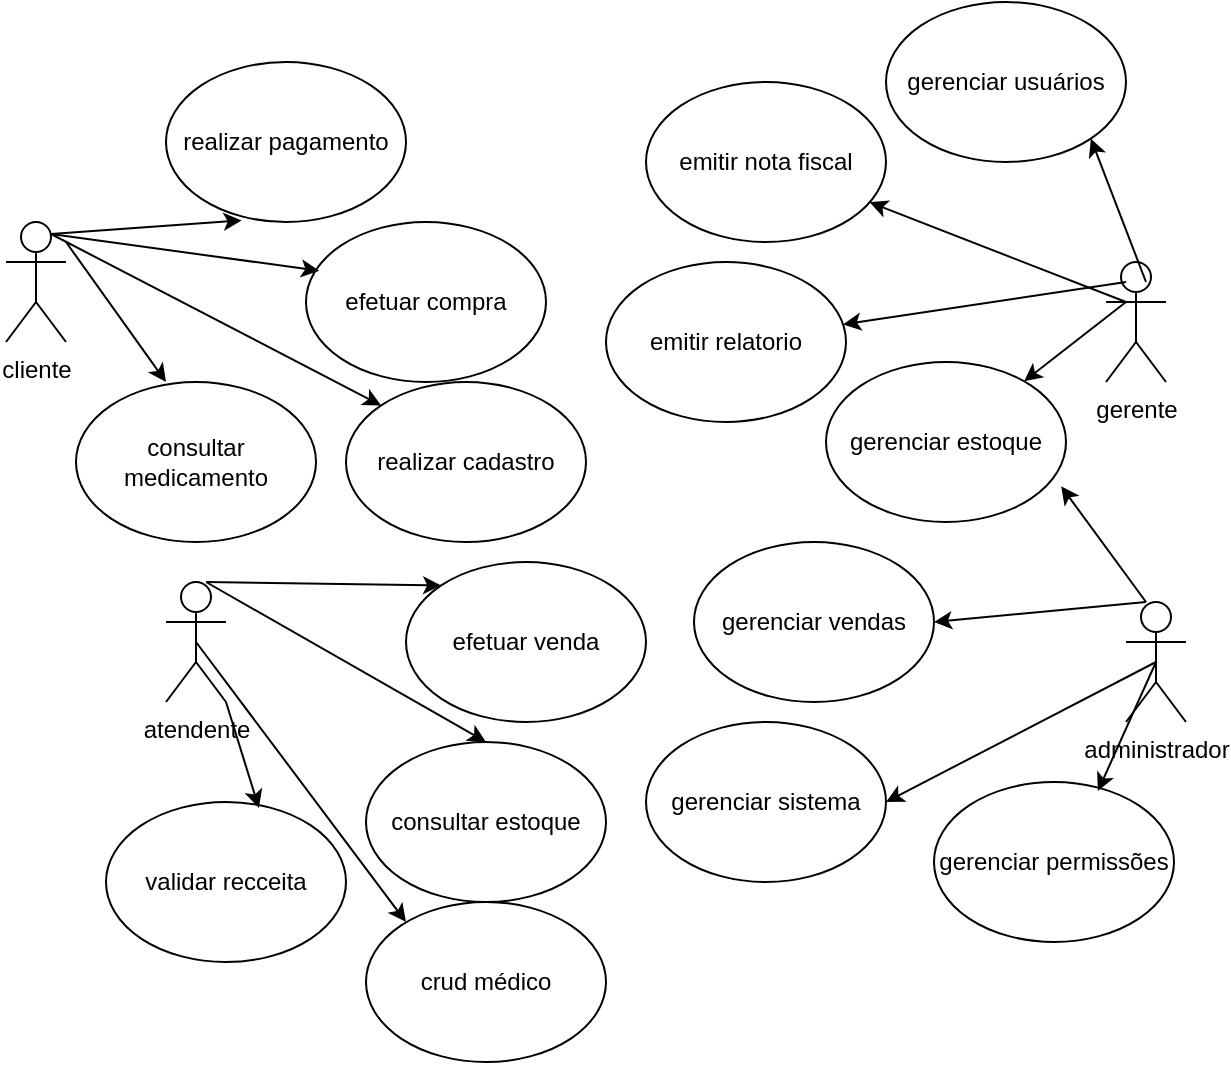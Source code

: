 <mxfile version="26.1.1" pages="2">
  <diagram name="Página-1" id="wROxsZGVEmlXnHqlSQ6z">
    <mxGraphModel dx="1035" dy="1710" grid="1" gridSize="10" guides="1" tooltips="1" connect="1" arrows="1" fold="1" page="1" pageScale="1" pageWidth="827" pageHeight="1169" math="0" shadow="0">
      <root>
        <mxCell id="0" />
        <mxCell id="1" parent="0" />
        <mxCell id="Ynb8AT1KF-mLKlfd4uaw-1" value="administrador" style="shape=umlActor;verticalLabelPosition=bottom;verticalAlign=top;html=1;outlineConnect=0;" vertex="1" parent="1">
          <mxGeometry x="630" y="290" width="30" height="60" as="geometry" />
        </mxCell>
        <mxCell id="Ynb8AT1KF-mLKlfd4uaw-2" value="gerente" style="shape=umlActor;verticalLabelPosition=bottom;verticalAlign=top;html=1;outlineConnect=0;" vertex="1" parent="1">
          <mxGeometry x="620" y="120" width="30" height="60" as="geometry" />
        </mxCell>
        <mxCell id="Ynb8AT1KF-mLKlfd4uaw-3" value="atendente" style="shape=umlActor;verticalLabelPosition=bottom;verticalAlign=top;html=1;outlineConnect=0;" vertex="1" parent="1">
          <mxGeometry x="150" y="280" width="30" height="60" as="geometry" />
        </mxCell>
        <mxCell id="Ynb8AT1KF-mLKlfd4uaw-4" value="cliente" style="shape=umlActor;verticalLabelPosition=bottom;verticalAlign=top;html=1;outlineConnect=0;" vertex="1" parent="1">
          <mxGeometry x="70" y="100" width="30" height="60" as="geometry" />
        </mxCell>
        <mxCell id="Ynb8AT1KF-mLKlfd4uaw-7" value="realizar cadastro" style="ellipse;whiteSpace=wrap;html=1;" vertex="1" parent="1">
          <mxGeometry x="240" y="180" width="120" height="80" as="geometry" />
        </mxCell>
        <mxCell id="Ynb8AT1KF-mLKlfd4uaw-8" value="realizar pagamento" style="ellipse;whiteSpace=wrap;html=1;" vertex="1" parent="1">
          <mxGeometry x="150" y="20" width="120" height="80" as="geometry" />
        </mxCell>
        <mxCell id="Ynb8AT1KF-mLKlfd4uaw-9" value="consultar estoque" style="ellipse;whiteSpace=wrap;html=1;" vertex="1" parent="1">
          <mxGeometry x="250" y="360" width="120" height="80" as="geometry" />
        </mxCell>
        <mxCell id="Ynb8AT1KF-mLKlfd4uaw-10" value="efetuar compra" style="ellipse;whiteSpace=wrap;html=1;" vertex="1" parent="1">
          <mxGeometry x="220" y="100" width="120" height="80" as="geometry" />
        </mxCell>
        <mxCell id="Ynb8AT1KF-mLKlfd4uaw-11" value="efetuar venda" style="ellipse;whiteSpace=wrap;html=1;" vertex="1" parent="1">
          <mxGeometry x="270" y="270" width="120" height="80" as="geometry" />
        </mxCell>
        <mxCell id="Ynb8AT1KF-mLKlfd4uaw-12" value="emitir nota fiscal" style="ellipse;whiteSpace=wrap;html=1;" vertex="1" parent="1">
          <mxGeometry x="390" y="30" width="120" height="80" as="geometry" />
        </mxCell>
        <mxCell id="Ynb8AT1KF-mLKlfd4uaw-13" value="gerenciar estoque" style="ellipse;whiteSpace=wrap;html=1;" vertex="1" parent="1">
          <mxGeometry x="480" y="170" width="120" height="80" as="geometry" />
        </mxCell>
        <mxCell id="Ynb8AT1KF-mLKlfd4uaw-14" value="gerenciar vendas" style="ellipse;whiteSpace=wrap;html=1;" vertex="1" parent="1">
          <mxGeometry x="414" y="260" width="120" height="80" as="geometry" />
        </mxCell>
        <mxCell id="Ynb8AT1KF-mLKlfd4uaw-15" value="emitir relatorio" style="ellipse;whiteSpace=wrap;html=1;" vertex="1" parent="1">
          <mxGeometry x="370" y="120" width="120" height="80" as="geometry" />
        </mxCell>
        <mxCell id="Ynb8AT1KF-mLKlfd4uaw-16" value="gerenciar usuários" style="ellipse;whiteSpace=wrap;html=1;" vertex="1" parent="1">
          <mxGeometry x="510" y="-10" width="120" height="80" as="geometry" />
        </mxCell>
        <mxCell id="Ynb8AT1KF-mLKlfd4uaw-17" value="gerenciar sistema" style="ellipse;whiteSpace=wrap;html=1;" vertex="1" parent="1">
          <mxGeometry x="390" y="350" width="120" height="80" as="geometry" />
        </mxCell>
        <mxCell id="Ynb8AT1KF-mLKlfd4uaw-18" value="gerenciar permissões" style="ellipse;whiteSpace=wrap;html=1;" vertex="1" parent="1">
          <mxGeometry x="534" y="380" width="120" height="80" as="geometry" />
        </mxCell>
        <mxCell id="Ynb8AT1KF-mLKlfd4uaw-21" value="" style="endArrow=classic;html=1;rounded=0;entryX=0.315;entryY=0.99;entryDx=0;entryDy=0;entryPerimeter=0;exitX=0.75;exitY=0.1;exitDx=0;exitDy=0;exitPerimeter=0;" edge="1" parent="1" source="Ynb8AT1KF-mLKlfd4uaw-4" target="Ynb8AT1KF-mLKlfd4uaw-8">
          <mxGeometry width="50" height="50" relative="1" as="geometry">
            <mxPoint x="160" y="120" as="sourcePoint" />
            <mxPoint x="210" y="70" as="targetPoint" />
          </mxGeometry>
        </mxCell>
        <mxCell id="Ynb8AT1KF-mLKlfd4uaw-24" value="" style="endArrow=classic;html=1;rounded=0;entryX=0.055;entryY=0.305;entryDx=0;entryDy=0;entryPerimeter=0;exitX=0.75;exitY=0.1;exitDx=0;exitDy=0;exitPerimeter=0;" edge="1" parent="1" source="Ynb8AT1KF-mLKlfd4uaw-4" target="Ynb8AT1KF-mLKlfd4uaw-10">
          <mxGeometry width="50" height="50" relative="1" as="geometry">
            <mxPoint x="160" y="120" as="sourcePoint" />
            <mxPoint x="210" y="70" as="targetPoint" />
          </mxGeometry>
        </mxCell>
        <mxCell id="Ynb8AT1KF-mLKlfd4uaw-25" value="" style="endArrow=classic;html=1;rounded=0;entryX=0;entryY=0;entryDx=0;entryDy=0;exitX=0.75;exitY=0.1;exitDx=0;exitDy=0;exitPerimeter=0;" edge="1" parent="1" source="Ynb8AT1KF-mLKlfd4uaw-4" target="Ynb8AT1KF-mLKlfd4uaw-7">
          <mxGeometry width="50" height="50" relative="1" as="geometry">
            <mxPoint x="160" y="120" as="sourcePoint" />
            <mxPoint x="210" y="70" as="targetPoint" />
          </mxGeometry>
        </mxCell>
        <mxCell id="Ynb8AT1KF-mLKlfd4uaw-28" value="" style="endArrow=classic;html=1;rounded=0;entryX=0;entryY=0;entryDx=0;entryDy=0;" edge="1" parent="1" target="Ynb8AT1KF-mLKlfd4uaw-11">
          <mxGeometry width="50" height="50" relative="1" as="geometry">
            <mxPoint x="170" y="280" as="sourcePoint" />
            <mxPoint x="220" y="230" as="targetPoint" />
          </mxGeometry>
        </mxCell>
        <mxCell id="Ynb8AT1KF-mLKlfd4uaw-30" value="" style="endArrow=classic;html=1;rounded=0;entryX=0.5;entryY=0;entryDx=0;entryDy=0;" edge="1" parent="1" target="Ynb8AT1KF-mLKlfd4uaw-9">
          <mxGeometry width="50" height="50" relative="1" as="geometry">
            <mxPoint x="170" y="280" as="sourcePoint" />
            <mxPoint x="220" y="230" as="targetPoint" />
          </mxGeometry>
        </mxCell>
        <mxCell id="Ynb8AT1KF-mLKlfd4uaw-32" value="" style="endArrow=classic;html=1;rounded=0;entryX=1;entryY=1;entryDx=0;entryDy=0;" edge="1" parent="1" target="Ynb8AT1KF-mLKlfd4uaw-16">
          <mxGeometry width="50" height="50" relative="1" as="geometry">
            <mxPoint x="640" y="130" as="sourcePoint" />
            <mxPoint x="690" y="80" as="targetPoint" />
          </mxGeometry>
        </mxCell>
        <mxCell id="Ynb8AT1KF-mLKlfd4uaw-33" value="" style="endArrow=classic;html=1;rounded=0;" edge="1" parent="1" target="Ynb8AT1KF-mLKlfd4uaw-12">
          <mxGeometry width="50" height="50" relative="1" as="geometry">
            <mxPoint x="630" y="140" as="sourcePoint" />
            <mxPoint x="680" y="90" as="targetPoint" />
          </mxGeometry>
        </mxCell>
        <mxCell id="Ynb8AT1KF-mLKlfd4uaw-34" value="" style="endArrow=classic;html=1;rounded=0;" edge="1" parent="1" target="Ynb8AT1KF-mLKlfd4uaw-15">
          <mxGeometry width="50" height="50" relative="1" as="geometry">
            <mxPoint x="630" y="130" as="sourcePoint" />
            <mxPoint x="680" y="80" as="targetPoint" />
          </mxGeometry>
        </mxCell>
        <mxCell id="Ynb8AT1KF-mLKlfd4uaw-35" value="" style="endArrow=classic;html=1;rounded=0;" edge="1" parent="1" target="Ynb8AT1KF-mLKlfd4uaw-13">
          <mxGeometry width="50" height="50" relative="1" as="geometry">
            <mxPoint x="630" y="140" as="sourcePoint" />
            <mxPoint x="680" y="90" as="targetPoint" />
          </mxGeometry>
        </mxCell>
        <mxCell id="Ynb8AT1KF-mLKlfd4uaw-36" value="" style="endArrow=classic;html=1;rounded=0;entryX=0.98;entryY=0.777;entryDx=0;entryDy=0;entryPerimeter=0;" edge="1" parent="1" target="Ynb8AT1KF-mLKlfd4uaw-13">
          <mxGeometry width="50" height="50" relative="1" as="geometry">
            <mxPoint x="640" y="290" as="sourcePoint" />
            <mxPoint x="690" y="240" as="targetPoint" />
          </mxGeometry>
        </mxCell>
        <mxCell id="Ynb8AT1KF-mLKlfd4uaw-37" value="" style="endArrow=classic;html=1;rounded=0;entryX=1;entryY=0.5;entryDx=0;entryDy=0;" edge="1" parent="1" target="Ynb8AT1KF-mLKlfd4uaw-14">
          <mxGeometry width="50" height="50" relative="1" as="geometry">
            <mxPoint x="640" y="290" as="sourcePoint" />
            <mxPoint x="690" y="240" as="targetPoint" />
          </mxGeometry>
        </mxCell>
        <mxCell id="Ynb8AT1KF-mLKlfd4uaw-38" value="" style="endArrow=classic;html=1;rounded=0;entryX=1;entryY=0.5;entryDx=0;entryDy=0;exitX=0.5;exitY=0.5;exitDx=0;exitDy=0;exitPerimeter=0;" edge="1" parent="1" source="Ynb8AT1KF-mLKlfd4uaw-1" target="Ynb8AT1KF-mLKlfd4uaw-17">
          <mxGeometry width="50" height="50" relative="1" as="geometry">
            <mxPoint x="645" y="269.289" as="sourcePoint" />
            <mxPoint x="645" y="219.289" as="targetPoint" />
          </mxGeometry>
        </mxCell>
        <mxCell id="Ynb8AT1KF-mLKlfd4uaw-39" value="" style="endArrow=classic;html=1;rounded=0;entryX=0.683;entryY=0.057;entryDx=0;entryDy=0;entryPerimeter=0;exitX=0.5;exitY=0.5;exitDx=0;exitDy=0;exitPerimeter=0;" edge="1" parent="1" source="Ynb8AT1KF-mLKlfd4uaw-1" target="Ynb8AT1KF-mLKlfd4uaw-18">
          <mxGeometry width="50" height="50" relative="1" as="geometry">
            <mxPoint x="640" y="330" as="sourcePoint" />
            <mxPoint x="690" y="280" as="targetPoint" />
          </mxGeometry>
        </mxCell>
        <mxCell id="Ynb8AT1KF-mLKlfd4uaw-40" value="validar recceita" style="ellipse;whiteSpace=wrap;html=1;" vertex="1" parent="1">
          <mxGeometry x="120" y="390" width="120" height="80" as="geometry" />
        </mxCell>
        <mxCell id="Ynb8AT1KF-mLKlfd4uaw-41" value="" style="endArrow=classic;html=1;rounded=0;entryX=0.637;entryY=0.037;entryDx=0;entryDy=0;entryPerimeter=0;" edge="1" parent="1" target="Ynb8AT1KF-mLKlfd4uaw-40">
          <mxGeometry width="50" height="50" relative="1" as="geometry">
            <mxPoint x="180" y="340" as="sourcePoint" />
            <mxPoint x="230" y="290" as="targetPoint" />
          </mxGeometry>
        </mxCell>
        <mxCell id="sHaawA19XRVi5RQ8ZlLN-1" value="consultar medicamento" style="ellipse;whiteSpace=wrap;html=1;" vertex="1" parent="1">
          <mxGeometry x="105" y="180" width="120" height="80" as="geometry" />
        </mxCell>
        <mxCell id="sHaawA19XRVi5RQ8ZlLN-2" value="" style="endArrow=classic;html=1;rounded=0;" edge="1" parent="1">
          <mxGeometry width="50" height="50" relative="1" as="geometry">
            <mxPoint x="100" y="110" as="sourcePoint" />
            <mxPoint x="150" y="180" as="targetPoint" />
          </mxGeometry>
        </mxCell>
        <mxCell id="QTn3faf20NsbDTCO7akl-4" value="" style="endArrow=classic;html=1;rounded=0;exitX=0.5;exitY=0.5;exitDx=0;exitDy=0;exitPerimeter=0;" edge="1" parent="1" source="Ynb8AT1KF-mLKlfd4uaw-3">
          <mxGeometry width="50" height="50" relative="1" as="geometry">
            <mxPoint x="160" y="310" as="sourcePoint" />
            <mxPoint x="270" y="450" as="targetPoint" />
          </mxGeometry>
        </mxCell>
        <mxCell id="QTn3faf20NsbDTCO7akl-5" value="crud médico" style="ellipse;whiteSpace=wrap;html=1;" vertex="1" parent="1">
          <mxGeometry x="250" y="440" width="120" height="80" as="geometry" />
        </mxCell>
      </root>
    </mxGraphModel>
  </diagram>
  <diagram id="AFkSIBsID2ljgIRu77_d" name="Página-2">
    <mxGraphModel dx="1035" dy="541" grid="1" gridSize="10" guides="1" tooltips="1" connect="1" arrows="1" fold="1" page="1" pageScale="1" pageWidth="827" pageHeight="1169" math="0" shadow="0">
      <root>
        <mxCell id="0" />
        <mxCell id="1" parent="0" />
        <mxCell id="E3KpHw5BUl_x4fMCduPc-61" value="&lt;p style=&quot;margin:0px;margin-top:4px;text-align:center;&quot;&gt;&lt;b&gt;Cliente&lt;/b&gt;&lt;/p&gt;&lt;hr size=&quot;1&quot; style=&quot;border-style:solid;&quot;&gt;&lt;p style=&quot;margin:0px;margin-left:4px;&quot;&gt;+ realizarPagamento;int&lt;br&gt;&lt;br&gt;&lt;/p&gt;&lt;hr size=&quot;1&quot; style=&quot;border-style:solid;&quot;&gt;&lt;p style=&quot;margin:0px;margin-left:4px;&quot;&gt;&lt;br&gt;+ ComprarMedicamento():&lt;br&gt;&lt;br&gt;&lt;/p&gt;" style="verticalAlign=top;align=left;overflow=fill;html=1;whiteSpace=wrap;" vertex="1" parent="1">
          <mxGeometry x="50" y="70" width="160" height="110" as="geometry" />
        </mxCell>
        <mxCell id="E3KpHw5BUl_x4fMCduPc-62" value="&lt;p style=&quot;margin:0px;margin-top:4px;text-align:center;&quot;&gt;&lt;b&gt;farmácia&lt;/b&gt;&lt;/p&gt;&lt;hr size=&quot;1&quot; style=&quot;border-style:solid;&quot;&gt;&lt;p style=&quot;margin:0px;margin-left:4px;&quot;&gt;+ id: int&lt;br&gt;+ nome: string&lt;/p&gt;&lt;hr size=&quot;1&quot; style=&quot;border-style:solid;&quot;&gt;&lt;p style=&quot;margin:0px;margin-left:4px;&quot;&gt;+ enviarMedicamento():&lt;/p&gt;" style="verticalAlign=top;align=left;overflow=fill;html=1;whiteSpace=wrap;" vertex="1" parent="1">
          <mxGeometry x="280" y="390" width="160" height="90" as="geometry" />
        </mxCell>
        <mxCell id="E3KpHw5BUl_x4fMCduPc-63" value="&lt;p style=&quot;margin:0px;margin-top:4px;text-align:center;&quot;&gt;&lt;b&gt;Estoque&lt;/b&gt;&lt;/p&gt;&lt;hr size=&quot;1&quot; style=&quot;border-style:solid;&quot;&gt;&lt;p style=&quot;margin:0px;margin-left:4px;&quot;&gt;+ medicamentos: list&lt;br&gt;+ quantidade: int&lt;/p&gt;&lt;hr size=&quot;1&quot; style=&quot;border-style:solid;&quot;&gt;&lt;p style=&quot;margin:0px;margin-left:4px;&quot;&gt;&lt;br&gt;&lt;/p&gt;" style="verticalAlign=top;align=left;overflow=fill;html=1;whiteSpace=wrap;" vertex="1" parent="1">
          <mxGeometry x="460" y="80" width="160" height="65" as="geometry" />
        </mxCell>
        <mxCell id="E3KpHw5BUl_x4fMCduPc-64" value="&lt;p style=&quot;margin:0px;margin-top:4px;text-align:center;&quot;&gt;&lt;b&gt;Atendente&lt;/b&gt;&lt;/p&gt;&lt;hr size=&quot;1&quot; style=&quot;border-style:solid;&quot;&gt;&lt;p style=&quot;margin:0px;margin-left:4px;&quot;&gt;+ id: int&lt;br&gt;+ nome: string&lt;br&gt;+ endereço: string&lt;br&gt;+ email: string&lt;br&gt;+ receitaUsuário: byte&lt;/p&gt;&lt;hr size=&quot;1&quot; style=&quot;border-style:solid;&quot;&gt;&lt;p style=&quot;margin:0px;margin-left:4px;&quot;&gt;+ verificarReceita():&amp;nbsp;&lt;br&gt;+ consultarPendencias():&lt;br&gt;+ consultarEstoque():&lt;/p&gt;" style="verticalAlign=top;align=left;overflow=fill;html=1;whiteSpace=wrap;" vertex="1" parent="1">
          <mxGeometry x="480" y="328" width="160" height="180" as="geometry" />
        </mxCell>
        <mxCell id="E3KpHw5BUl_x4fMCduPc-65" value="&lt;p style=&quot;margin:0px;margin-top:4px;text-align:center;&quot;&gt;&lt;b&gt;Medicamento&lt;/b&gt;&lt;/p&gt;&lt;hr size=&quot;1&quot; style=&quot;border-style:solid;&quot;&gt;&lt;p style=&quot;margin:0px;margin-left:4px;&quot;&gt;+ id: int&lt;br&gt;+ nome: string&lt;br&gt;+ bula: string&lt;br&gt;+ quantidade: int&lt;br&gt;+ receitaUsuário: byte&lt;/p&gt;&lt;hr size=&quot;1&quot; style=&quot;border-style:solid;&quot;&gt;&lt;p style=&quot;margin:0px;margin-left:4px;&quot;&gt;&lt;br&gt;&lt;/p&gt;" style="verticalAlign=top;align=left;overflow=fill;html=1;whiteSpace=wrap;" vertex="1" parent="1">
          <mxGeometry x="270" y="80" width="160" height="110" as="geometry" />
        </mxCell>
        <mxCell id="P-1ofHcxla0r7KEcHBdb-1" value="compra" style="swimlane;fontStyle=1;align=center;verticalAlign=top;childLayout=stackLayout;horizontal=1;startSize=26;horizontalStack=0;resizeParent=1;resizeParentMax=0;resizeLast=0;collapsible=1;marginBottom=0;whiteSpace=wrap;html=1;" vertex="1" parent="1">
          <mxGeometry x="40" y="350" width="160" height="118" as="geometry" />
        </mxCell>
        <mxCell id="P-1ofHcxla0r7KEcHBdb-2" value="+ id: int&lt;br&gt;+ medicamento: string&lt;br&gt;+ quantidade: int&lt;br&gt;+ data: date&lt;br&gt;+ valor total: int" style="text;strokeColor=none;fillColor=none;align=left;verticalAlign=top;spacingLeft=4;spacingRight=4;overflow=hidden;rotatable=0;points=[[0,0.5],[1,0.5]];portConstraint=eastwest;whiteSpace=wrap;html=1;" vertex="1" parent="P-1ofHcxla0r7KEcHBdb-1">
          <mxGeometry y="26" width="160" height="84" as="geometry" />
        </mxCell>
        <mxCell id="P-1ofHcxla0r7KEcHBdb-3" value="" style="line;strokeWidth=1;fillColor=none;align=left;verticalAlign=middle;spacingTop=-1;spacingLeft=3;spacingRight=3;rotatable=0;labelPosition=right;points=[];portConstraint=eastwest;strokeColor=inherit;" vertex="1" parent="P-1ofHcxla0r7KEcHBdb-1">
          <mxGeometry y="110" width="160" height="8" as="geometry" />
        </mxCell>
        <mxCell id="P-1ofHcxla0r7KEcHBdb-5" value="pagamento" style="swimlane;fontStyle=1;align=center;verticalAlign=top;childLayout=stackLayout;horizontal=1;startSize=26;horizontalStack=0;resizeParent=1;resizeParentMax=0;resizeLast=0;collapsible=1;marginBottom=0;whiteSpace=wrap;html=1;" vertex="1" parent="1">
          <mxGeometry x="255" y="250" width="190" height="78" as="geometry" />
        </mxCell>
        <mxCell id="P-1ofHcxla0r7KEcHBdb-6" value="+ valor: int&lt;br&gt;+ formasDePagamento: string" style="text;strokeColor=none;fillColor=none;align=left;verticalAlign=top;spacingLeft=4;spacingRight=4;overflow=hidden;rotatable=0;points=[[0,0.5],[1,0.5]];portConstraint=eastwest;whiteSpace=wrap;html=1;" vertex="1" parent="P-1ofHcxla0r7KEcHBdb-5">
          <mxGeometry y="26" width="190" height="44" as="geometry" />
        </mxCell>
        <mxCell id="P-1ofHcxla0r7KEcHBdb-7" value="" style="line;strokeWidth=1;fillColor=none;align=left;verticalAlign=middle;spacingTop=-1;spacingLeft=3;spacingRight=3;rotatable=0;labelPosition=right;points=[];portConstraint=eastwest;strokeColor=inherit;" vertex="1" parent="P-1ofHcxla0r7KEcHBdb-5">
          <mxGeometry y="70" width="190" height="8" as="geometry" />
        </mxCell>
        <mxCell id="En65stmiZD58TwzZgk6E-1" value="&lt;p style=&quot;margin:0px;margin-top:4px;text-align:center;&quot;&gt;&lt;b&gt;Gerente&lt;/b&gt;&lt;/p&gt;&lt;hr size=&quot;1&quot; style=&quot;border-style:solid;&quot;&gt;&lt;p style=&quot;margin:0px;margin-left:4px;&quot;&gt;&lt;/p&gt;&lt;p style=&quot;margin:0px;margin-left:4px;&quot;&gt;+ gerenciarUsuário():&lt;br&gt;+ gerenciarEstoque():&lt;br&gt;+ emitirRelatório():&lt;br&gt;+ emitirNotaFiscal():&lt;br&gt;&lt;br&gt;&lt;/p&gt;" style="verticalAlign=top;align=left;overflow=fill;html=1;whiteSpace=wrap;" vertex="1" parent="1">
          <mxGeometry x="650" y="90" width="160" height="120" as="geometry" />
        </mxCell>
        <mxCell id="6_cP0PZ5g_mWI9k7SxUx-1" value="&lt;p style=&quot;margin:0px;margin-top:4px;text-align:center;&quot;&gt;&lt;b&gt;Administrador&lt;/b&gt;&lt;/p&gt;&lt;hr size=&quot;1&quot; style=&quot;border-style:solid;&quot;&gt;&lt;p style=&quot;margin:0px;margin-left:4px;&quot;&gt;+ gerenciarVendas():&lt;/p&gt;&lt;p style=&quot;margin:0px;margin-left:4px;&quot;&gt;+ gerenciarSistema():&lt;br&gt;+ gerenciarPermissões():&lt;/p&gt;" style="verticalAlign=top;align=left;overflow=fill;html=1;whiteSpace=wrap;" vertex="1" parent="1">
          <mxGeometry x="660" y="250" width="160" height="90" as="geometry" />
        </mxCell>
        <mxCell id="0Il4uFHmG_ujsT85mdGC-1" value="" style="endArrow=classic;html=1;rounded=0;entryX=0.5;entryY=0;entryDx=0;entryDy=0;exitX=0.435;exitY=0.988;exitDx=0;exitDy=0;exitPerimeter=0;" edge="1" parent="1" source="E3KpHw5BUl_x4fMCduPc-61" target="P-1ofHcxla0r7KEcHBdb-1">
          <mxGeometry width="50" height="50" relative="1" as="geometry">
            <mxPoint x="120" y="270" as="sourcePoint" />
            <mxPoint x="170" y="220" as="targetPoint" />
          </mxGeometry>
        </mxCell>
        <mxCell id="0Il4uFHmG_ujsT85mdGC-2" value="" style="endArrow=classic;html=1;rounded=0;entryX=1;entryY=0.5;entryDx=0;entryDy=0;" edge="1" parent="1" target="E3KpHw5BUl_x4fMCduPc-63">
          <mxGeometry width="50" height="50" relative="1" as="geometry">
            <mxPoint x="650" y="120" as="sourcePoint" />
            <mxPoint x="700" y="70" as="targetPoint" />
          </mxGeometry>
        </mxCell>
        <mxCell id="0Il4uFHmG_ujsT85mdGC-3" value="" style="endArrow=classic;html=1;rounded=0;entryX=0.003;entryY=0.106;entryDx=0;entryDy=0;entryPerimeter=0;" edge="1" parent="1" target="P-1ofHcxla0r7KEcHBdb-6">
          <mxGeometry width="50" height="50" relative="1" as="geometry">
            <mxPoint x="210" y="260" as="sourcePoint" />
            <mxPoint x="260" y="210" as="targetPoint" />
          </mxGeometry>
        </mxCell>
        <mxCell id="0Il4uFHmG_ujsT85mdGC-4" value="" style="endArrow=classic;html=1;rounded=0;entryX=-0.009;entryY=0.389;entryDx=0;entryDy=0;entryPerimeter=0;" edge="1" parent="1" target="E3KpHw5BUl_x4fMCduPc-65">
          <mxGeometry width="50" height="50" relative="1" as="geometry">
            <mxPoint x="210" y="170" as="sourcePoint" />
            <mxPoint x="260" y="120" as="targetPoint" />
          </mxGeometry>
        </mxCell>
        <mxCell id="0Il4uFHmG_ujsT85mdGC-5" value="" style="endArrow=classic;html=1;rounded=0;entryX=0.25;entryY=1;entryDx=0;entryDy=0;" edge="1" parent="1" target="E3KpHw5BUl_x4fMCduPc-63">
          <mxGeometry width="50" height="50" relative="1" as="geometry">
            <mxPoint x="520" y="330" as="sourcePoint" />
            <mxPoint x="570" y="280" as="targetPoint" />
          </mxGeometry>
        </mxCell>
        <mxCell id="0Il4uFHmG_ujsT85mdGC-6" value="" style="endArrow=classic;html=1;rounded=0;entryX=1.027;entryY=-0.073;entryDx=0;entryDy=0;entryPerimeter=0;" edge="1" parent="1" target="P-1ofHcxla0r7KEcHBdb-6">
          <mxGeometry width="50" height="50" relative="1" as="geometry">
            <mxPoint x="650" y="190" as="sourcePoint" />
            <mxPoint x="700" y="140" as="targetPoint" />
          </mxGeometry>
        </mxCell>
        <mxCell id="0Il4uFHmG_ujsT85mdGC-8" value="" style="endArrow=classic;html=1;rounded=0;entryX=0.75;entryY=1;entryDx=0;entryDy=0;" edge="1" parent="1" target="E3KpHw5BUl_x4fMCduPc-61">
          <mxGeometry width="50" height="50" relative="1" as="geometry">
            <mxPoint x="280" y="390" as="sourcePoint" />
            <mxPoint x="330" y="340" as="targetPoint" />
          </mxGeometry>
        </mxCell>
        <mxCell id="0Il4uFHmG_ujsT85mdGC-10" value="" style="endArrow=classic;html=1;rounded=0;entryX=1;entryY=1;entryDx=0;entryDy=0;" edge="1" parent="1" target="E3KpHw5BUl_x4fMCduPc-65">
          <mxGeometry width="50" height="50" relative="1" as="geometry">
            <mxPoint x="660" y="250" as="sourcePoint" />
            <mxPoint x="710" y="200" as="targetPoint" />
          </mxGeometry>
        </mxCell>
        <mxCell id="1QFQPfwyf16I3XE7TKUD-1" value="&lt;p style=&quot;margin:0px;margin-top:4px;text-align:center;&quot;&gt;&lt;b&gt;Medico&lt;/b&gt;&lt;/p&gt;&lt;hr size=&quot;1&quot; style=&quot;border-style:solid;&quot;&gt;&lt;p style=&quot;margin:0px;margin-left:4px;&quot;&gt;+ field: Type&lt;/p&gt;&lt;hr size=&quot;1&quot; style=&quot;border-style:solid;&quot;&gt;&lt;p style=&quot;margin:0px;margin-left:4px;&quot;&gt;+ method(): Type&lt;/p&gt;" style="verticalAlign=top;align=left;overflow=fill;html=1;whiteSpace=wrap;" vertex="1" parent="1">
          <mxGeometry x="690" y="360" width="160" height="90" as="geometry" />
        </mxCell>
      </root>
    </mxGraphModel>
  </diagram>
</mxfile>
